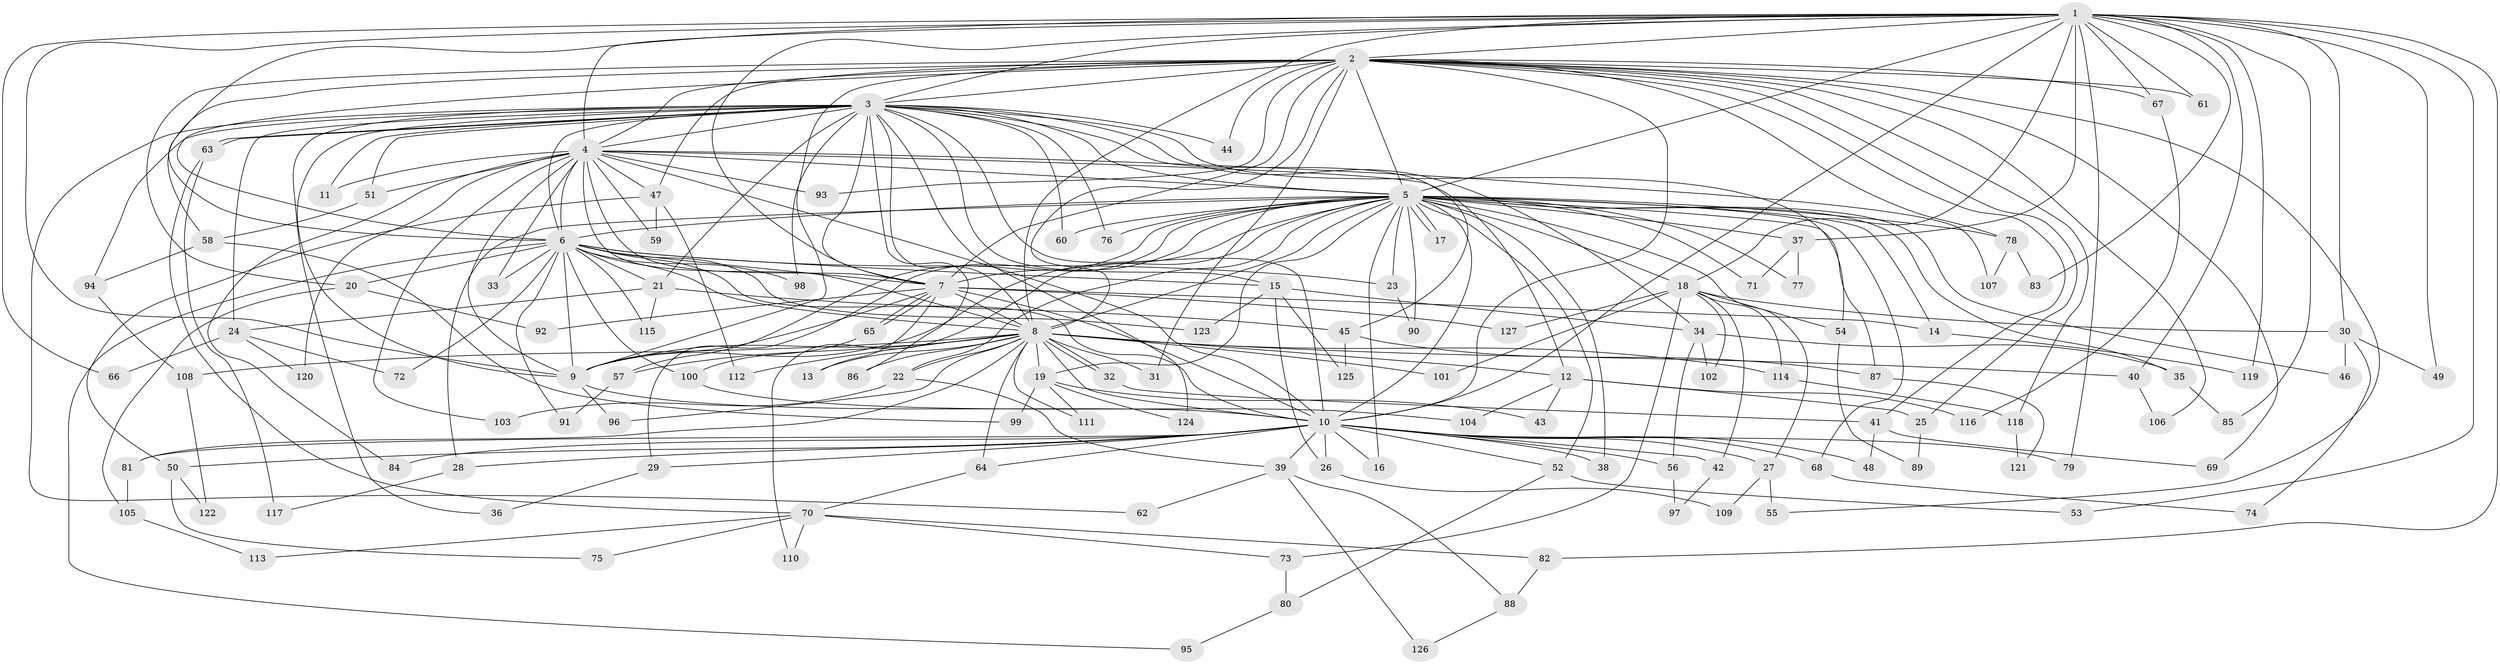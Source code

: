 // Generated by graph-tools (version 1.1) at 2025/35/03/09/25 02:35:04]
// undirected, 127 vertices, 279 edges
graph export_dot {
graph [start="1"]
  node [color=gray90,style=filled];
  1;
  2;
  3;
  4;
  5;
  6;
  7;
  8;
  9;
  10;
  11;
  12;
  13;
  14;
  15;
  16;
  17;
  18;
  19;
  20;
  21;
  22;
  23;
  24;
  25;
  26;
  27;
  28;
  29;
  30;
  31;
  32;
  33;
  34;
  35;
  36;
  37;
  38;
  39;
  40;
  41;
  42;
  43;
  44;
  45;
  46;
  47;
  48;
  49;
  50;
  51;
  52;
  53;
  54;
  55;
  56;
  57;
  58;
  59;
  60;
  61;
  62;
  63;
  64;
  65;
  66;
  67;
  68;
  69;
  70;
  71;
  72;
  73;
  74;
  75;
  76;
  77;
  78;
  79;
  80;
  81;
  82;
  83;
  84;
  85;
  86;
  87;
  88;
  89;
  90;
  91;
  92;
  93;
  94;
  95;
  96;
  97;
  98;
  99;
  100;
  101;
  102;
  103;
  104;
  105;
  106;
  107;
  108;
  109;
  110;
  111;
  112;
  113;
  114;
  115;
  116;
  117;
  118;
  119;
  120;
  121;
  122;
  123;
  124;
  125;
  126;
  127;
  1 -- 2;
  1 -- 3;
  1 -- 4;
  1 -- 5;
  1 -- 6;
  1 -- 7;
  1 -- 8;
  1 -- 9;
  1 -- 10;
  1 -- 18;
  1 -- 30;
  1 -- 37;
  1 -- 40;
  1 -- 49;
  1 -- 53;
  1 -- 61;
  1 -- 66;
  1 -- 67;
  1 -- 79;
  1 -- 82;
  1 -- 83;
  1 -- 85;
  1 -- 119;
  2 -- 3;
  2 -- 4;
  2 -- 5;
  2 -- 6;
  2 -- 7;
  2 -- 8;
  2 -- 9;
  2 -- 10;
  2 -- 20;
  2 -- 25;
  2 -- 31;
  2 -- 41;
  2 -- 44;
  2 -- 47;
  2 -- 55;
  2 -- 58;
  2 -- 61;
  2 -- 67;
  2 -- 69;
  2 -- 78;
  2 -- 93;
  2 -- 106;
  2 -- 118;
  3 -- 4;
  3 -- 5;
  3 -- 6;
  3 -- 7;
  3 -- 8;
  3 -- 9;
  3 -- 10;
  3 -- 11;
  3 -- 15;
  3 -- 21;
  3 -- 24;
  3 -- 34;
  3 -- 36;
  3 -- 44;
  3 -- 45;
  3 -- 51;
  3 -- 54;
  3 -- 60;
  3 -- 62;
  3 -- 63;
  3 -- 63;
  3 -- 76;
  3 -- 86;
  3 -- 94;
  3 -- 98;
  3 -- 124;
  4 -- 5;
  4 -- 6;
  4 -- 7;
  4 -- 8;
  4 -- 9;
  4 -- 10;
  4 -- 11;
  4 -- 12;
  4 -- 33;
  4 -- 47;
  4 -- 51;
  4 -- 59;
  4 -- 84;
  4 -- 93;
  4 -- 103;
  4 -- 107;
  4 -- 120;
  5 -- 6;
  5 -- 7;
  5 -- 8;
  5 -- 9;
  5 -- 10;
  5 -- 14;
  5 -- 16;
  5 -- 17;
  5 -- 17;
  5 -- 18;
  5 -- 19;
  5 -- 22;
  5 -- 23;
  5 -- 27;
  5 -- 28;
  5 -- 29;
  5 -- 35;
  5 -- 37;
  5 -- 38;
  5 -- 46;
  5 -- 52;
  5 -- 57;
  5 -- 60;
  5 -- 68;
  5 -- 71;
  5 -- 76;
  5 -- 77;
  5 -- 78;
  5 -- 87;
  5 -- 90;
  5 -- 110;
  6 -- 7;
  6 -- 8;
  6 -- 9;
  6 -- 10;
  6 -- 15;
  6 -- 20;
  6 -- 21;
  6 -- 23;
  6 -- 33;
  6 -- 72;
  6 -- 91;
  6 -- 95;
  6 -- 98;
  6 -- 100;
  6 -- 115;
  6 -- 123;
  7 -- 8;
  7 -- 9;
  7 -- 10;
  7 -- 13;
  7 -- 14;
  7 -- 65;
  7 -- 65;
  7 -- 92;
  7 -- 127;
  8 -- 9;
  8 -- 10;
  8 -- 12;
  8 -- 13;
  8 -- 19;
  8 -- 22;
  8 -- 31;
  8 -- 32;
  8 -- 32;
  8 -- 40;
  8 -- 57;
  8 -- 64;
  8 -- 81;
  8 -- 86;
  8 -- 96;
  8 -- 101;
  8 -- 108;
  8 -- 111;
  8 -- 112;
  8 -- 114;
  9 -- 10;
  9 -- 96;
  10 -- 16;
  10 -- 26;
  10 -- 27;
  10 -- 28;
  10 -- 29;
  10 -- 38;
  10 -- 39;
  10 -- 42;
  10 -- 48;
  10 -- 50;
  10 -- 52;
  10 -- 56;
  10 -- 64;
  10 -- 68;
  10 -- 79;
  10 -- 81;
  10 -- 84;
  12 -- 25;
  12 -- 43;
  12 -- 104;
  12 -- 116;
  14 -- 119;
  15 -- 26;
  15 -- 34;
  15 -- 123;
  15 -- 125;
  18 -- 30;
  18 -- 42;
  18 -- 54;
  18 -- 73;
  18 -- 101;
  18 -- 102;
  18 -- 114;
  18 -- 127;
  19 -- 43;
  19 -- 99;
  19 -- 111;
  19 -- 124;
  20 -- 92;
  20 -- 105;
  21 -- 24;
  21 -- 45;
  21 -- 115;
  22 -- 39;
  22 -- 103;
  23 -- 90;
  24 -- 66;
  24 -- 72;
  24 -- 120;
  25 -- 89;
  26 -- 109;
  27 -- 55;
  27 -- 109;
  28 -- 117;
  29 -- 36;
  30 -- 46;
  30 -- 49;
  30 -- 74;
  32 -- 41;
  34 -- 35;
  34 -- 56;
  34 -- 102;
  35 -- 85;
  37 -- 71;
  37 -- 77;
  39 -- 62;
  39 -- 88;
  39 -- 126;
  40 -- 106;
  41 -- 48;
  41 -- 69;
  42 -- 97;
  45 -- 87;
  45 -- 125;
  47 -- 50;
  47 -- 59;
  47 -- 112;
  50 -- 75;
  50 -- 122;
  51 -- 58;
  52 -- 53;
  52 -- 80;
  54 -- 89;
  56 -- 97;
  57 -- 91;
  58 -- 94;
  58 -- 99;
  63 -- 70;
  63 -- 117;
  64 -- 70;
  65 -- 100;
  67 -- 116;
  68 -- 74;
  70 -- 73;
  70 -- 75;
  70 -- 82;
  70 -- 110;
  70 -- 113;
  73 -- 80;
  78 -- 83;
  78 -- 107;
  80 -- 95;
  81 -- 105;
  82 -- 88;
  87 -- 121;
  88 -- 126;
  94 -- 108;
  100 -- 104;
  105 -- 113;
  108 -- 122;
  114 -- 118;
  118 -- 121;
}
